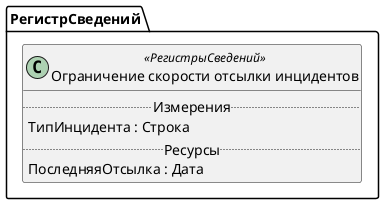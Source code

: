 ﻿@startuml ИнцидентыОграничениеСкоростиОтсылки
'!include templates.wsd
'..\include templates.wsd
class РегистрСведений.ИнцидентыОграничениеСкоростиОтсылки as "Ограничение скорости отсылки инцидентов" <<РегистрыСведений>>
{
..Измерения..
ТипИнцидента : Строка
..Ресурсы..
ПоследняяОтсылка : Дата
}
@enduml
